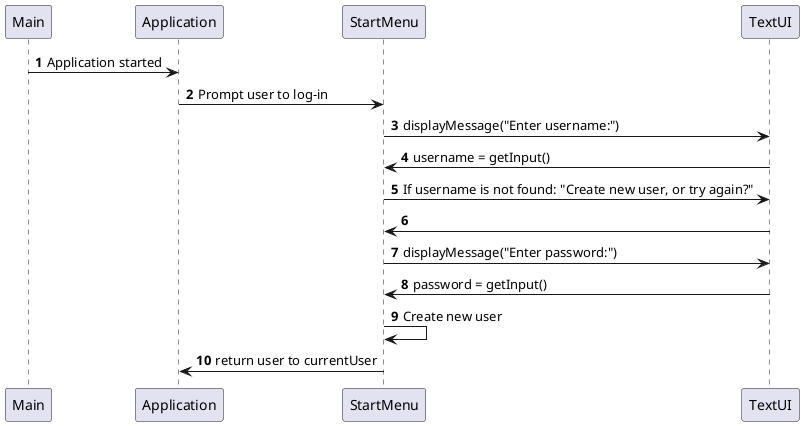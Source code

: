 @startuml
'https://plantuml.com/activity-diagram

autonumber
Main -> Application: Application started
Application -> StartMenu: Prompt user to log-in
StartMenu -> TextUI: displayMessage("Enter username:")
TextUI -> StartMenu: username = getInput()
StartMenu -> TextUI: If username is not found: "Create new user, or try again?"
TextUI -> StartMenu:
StartMenu -> TextUI: displayMessage("Enter password:")
TextUI -> StartMenu: password = getInput()

StartMenu -> StartMenu: Create new user

StartMenu -> Application: return user to currentUser
@enduml